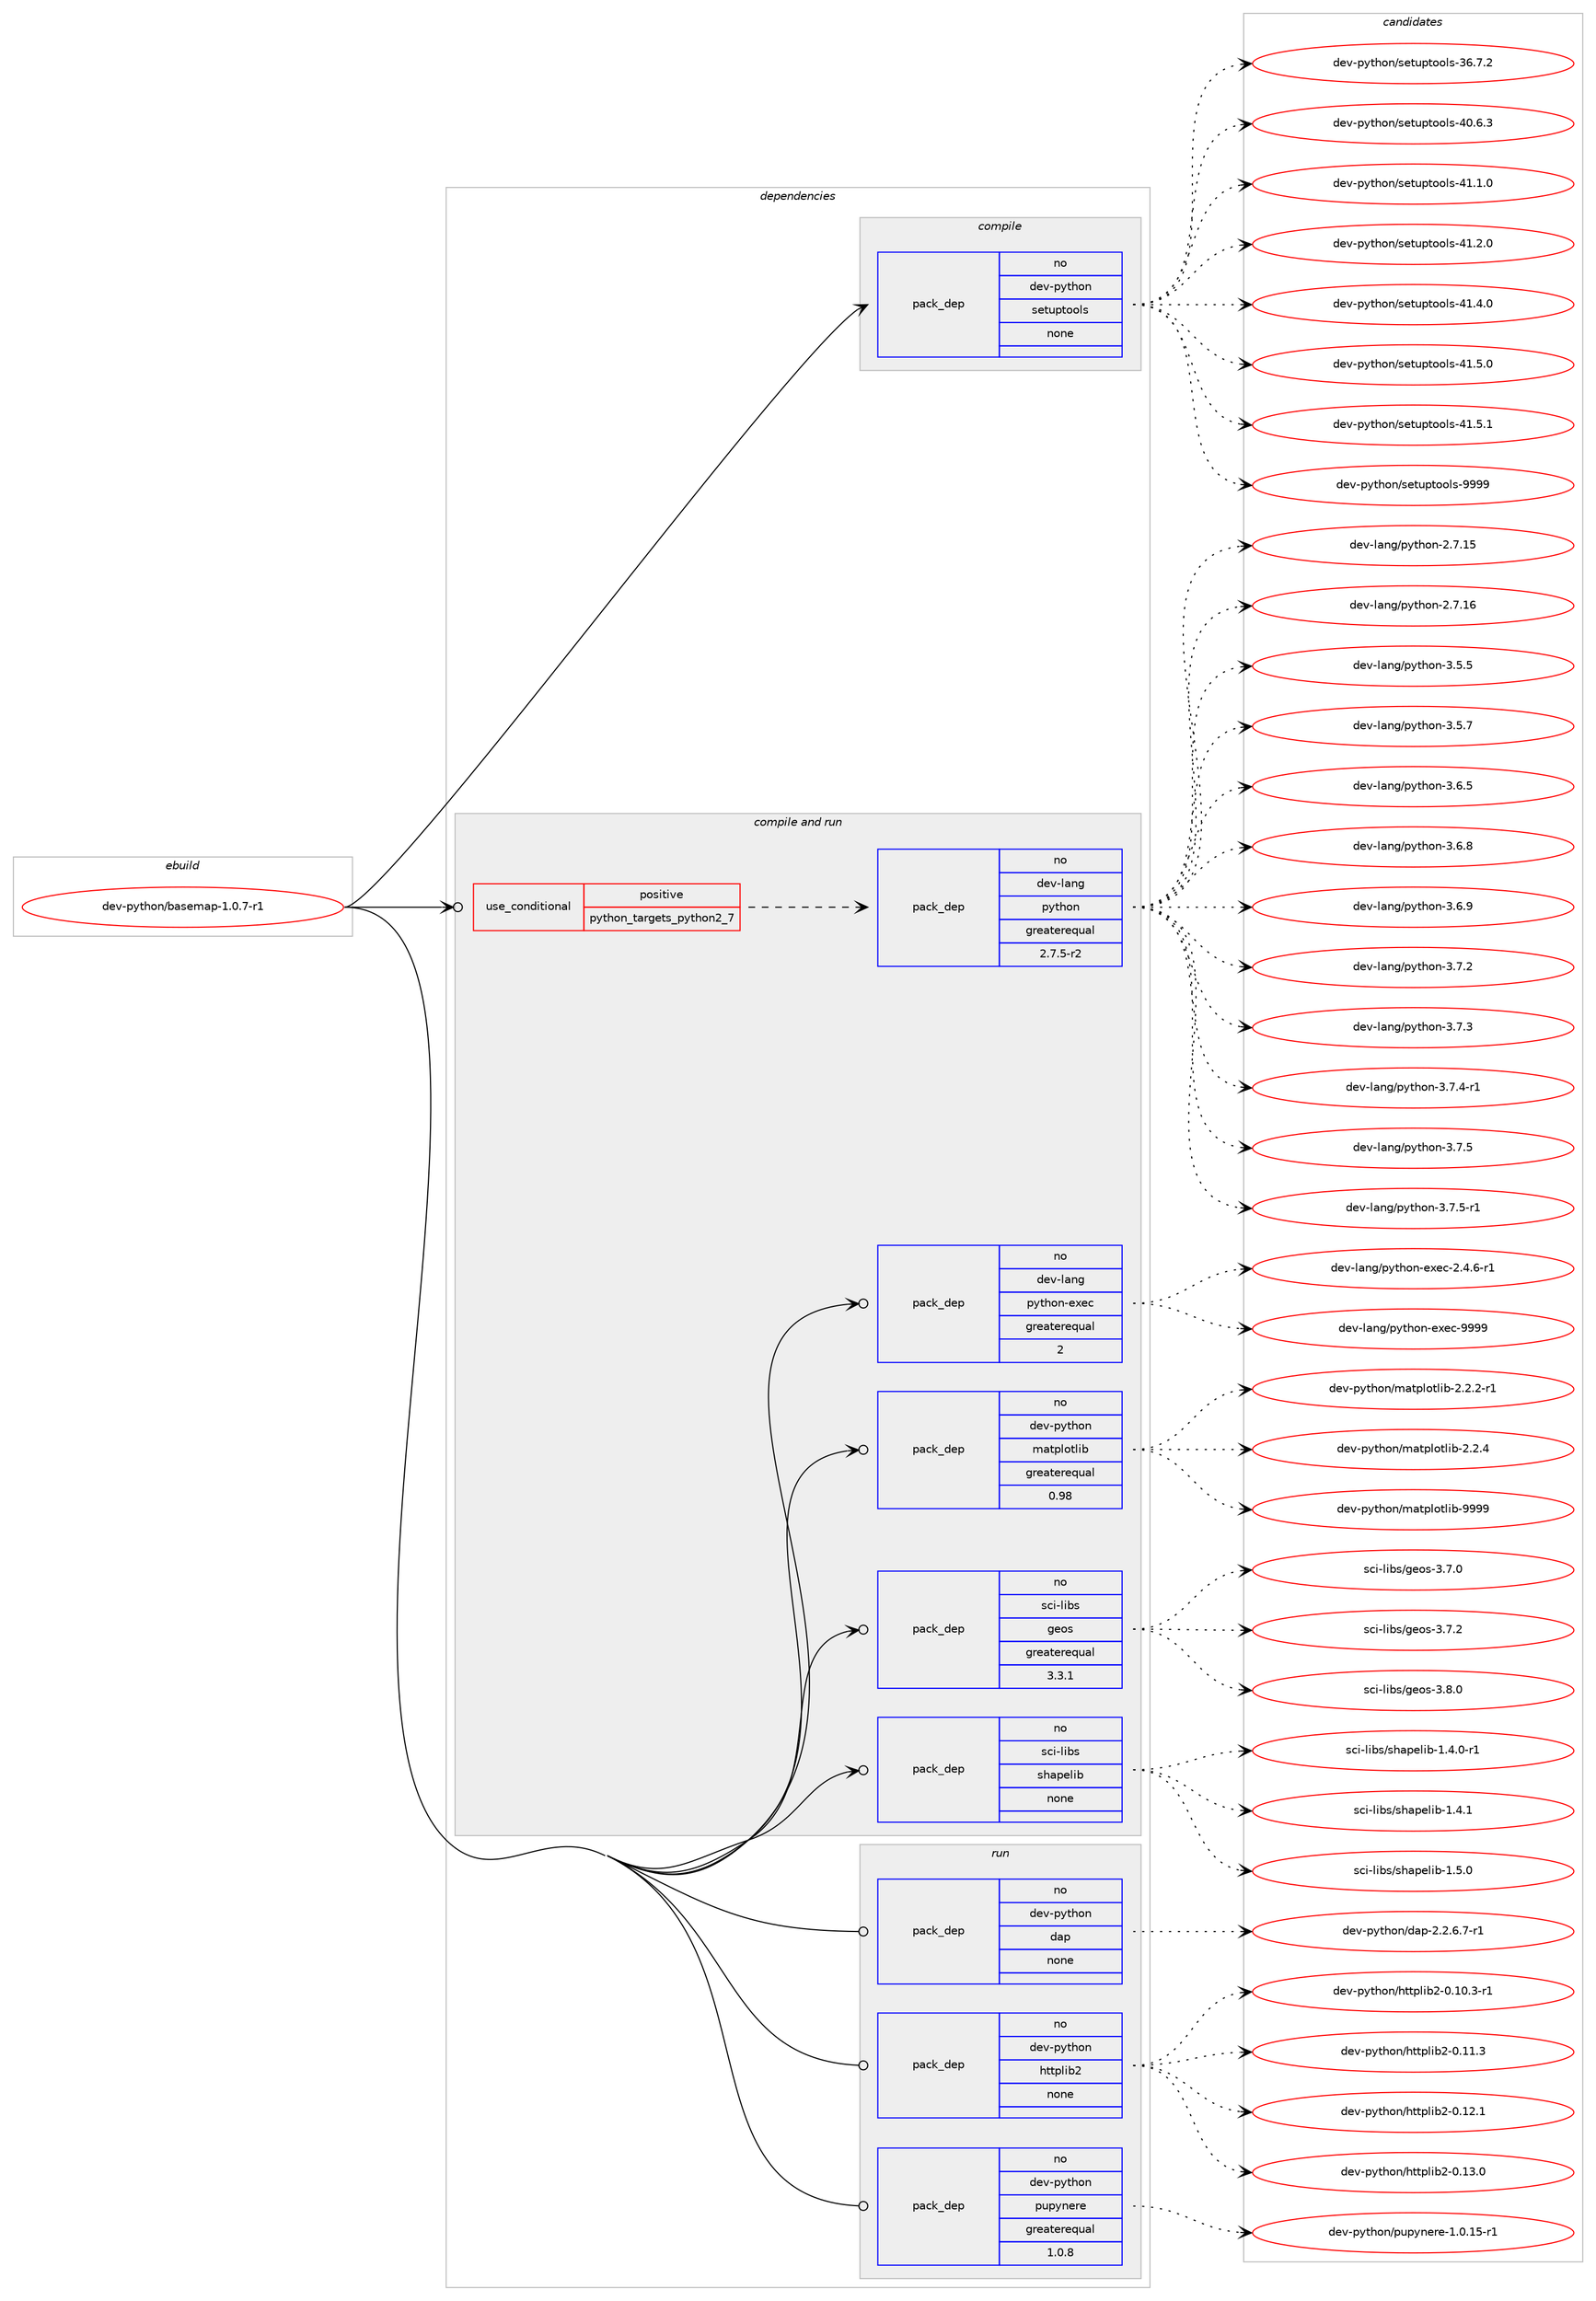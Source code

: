 digraph prolog {

# *************
# Graph options
# *************

newrank=true;
concentrate=true;
compound=true;
graph [rankdir=LR,fontname=Helvetica,fontsize=10,ranksep=1.5];#, ranksep=2.5, nodesep=0.2];
edge  [arrowhead=vee];
node  [fontname=Helvetica,fontsize=10];

# **********
# The ebuild
# **********

subgraph cluster_leftcol {
color=gray;
rank=same;
label=<<i>ebuild</i>>;
id [label="dev-python/basemap-1.0.7-r1", color=red, width=4, href="../dev-python/basemap-1.0.7-r1.svg"];
}

# ****************
# The dependencies
# ****************

subgraph cluster_midcol {
color=gray;
label=<<i>dependencies</i>>;
subgraph cluster_compile {
fillcolor="#eeeeee";
style=filled;
label=<<i>compile</i>>;
subgraph pack447796 {
dependency596306 [label=<<TABLE BORDER="0" CELLBORDER="1" CELLSPACING="0" CELLPADDING="4" WIDTH="220"><TR><TD ROWSPAN="6" CELLPADDING="30">pack_dep</TD></TR><TR><TD WIDTH="110">no</TD></TR><TR><TD>dev-python</TD></TR><TR><TD>setuptools</TD></TR><TR><TD>none</TD></TR><TR><TD></TD></TR></TABLE>>, shape=none, color=blue];
}
id:e -> dependency596306:w [weight=20,style="solid",arrowhead="vee"];
}
subgraph cluster_compileandrun {
fillcolor="#eeeeee";
style=filled;
label=<<i>compile and run</i>>;
subgraph cond136736 {
dependency596307 [label=<<TABLE BORDER="0" CELLBORDER="1" CELLSPACING="0" CELLPADDING="4"><TR><TD ROWSPAN="3" CELLPADDING="10">use_conditional</TD></TR><TR><TD>positive</TD></TR><TR><TD>python_targets_python2_7</TD></TR></TABLE>>, shape=none, color=red];
subgraph pack447797 {
dependency596308 [label=<<TABLE BORDER="0" CELLBORDER="1" CELLSPACING="0" CELLPADDING="4" WIDTH="220"><TR><TD ROWSPAN="6" CELLPADDING="30">pack_dep</TD></TR><TR><TD WIDTH="110">no</TD></TR><TR><TD>dev-lang</TD></TR><TR><TD>python</TD></TR><TR><TD>greaterequal</TD></TR><TR><TD>2.7.5-r2</TD></TR></TABLE>>, shape=none, color=blue];
}
dependency596307:e -> dependency596308:w [weight=20,style="dashed",arrowhead="vee"];
}
id:e -> dependency596307:w [weight=20,style="solid",arrowhead="odotvee"];
subgraph pack447798 {
dependency596309 [label=<<TABLE BORDER="0" CELLBORDER="1" CELLSPACING="0" CELLPADDING="4" WIDTH="220"><TR><TD ROWSPAN="6" CELLPADDING="30">pack_dep</TD></TR><TR><TD WIDTH="110">no</TD></TR><TR><TD>dev-lang</TD></TR><TR><TD>python-exec</TD></TR><TR><TD>greaterequal</TD></TR><TR><TD>2</TD></TR></TABLE>>, shape=none, color=blue];
}
id:e -> dependency596309:w [weight=20,style="solid",arrowhead="odotvee"];
subgraph pack447799 {
dependency596310 [label=<<TABLE BORDER="0" CELLBORDER="1" CELLSPACING="0" CELLPADDING="4" WIDTH="220"><TR><TD ROWSPAN="6" CELLPADDING="30">pack_dep</TD></TR><TR><TD WIDTH="110">no</TD></TR><TR><TD>dev-python</TD></TR><TR><TD>matplotlib</TD></TR><TR><TD>greaterequal</TD></TR><TR><TD>0.98</TD></TR></TABLE>>, shape=none, color=blue];
}
id:e -> dependency596310:w [weight=20,style="solid",arrowhead="odotvee"];
subgraph pack447800 {
dependency596311 [label=<<TABLE BORDER="0" CELLBORDER="1" CELLSPACING="0" CELLPADDING="4" WIDTH="220"><TR><TD ROWSPAN="6" CELLPADDING="30">pack_dep</TD></TR><TR><TD WIDTH="110">no</TD></TR><TR><TD>sci-libs</TD></TR><TR><TD>geos</TD></TR><TR><TD>greaterequal</TD></TR><TR><TD>3.3.1</TD></TR></TABLE>>, shape=none, color=blue];
}
id:e -> dependency596311:w [weight=20,style="solid",arrowhead="odotvee"];
subgraph pack447801 {
dependency596312 [label=<<TABLE BORDER="0" CELLBORDER="1" CELLSPACING="0" CELLPADDING="4" WIDTH="220"><TR><TD ROWSPAN="6" CELLPADDING="30">pack_dep</TD></TR><TR><TD WIDTH="110">no</TD></TR><TR><TD>sci-libs</TD></TR><TR><TD>shapelib</TD></TR><TR><TD>none</TD></TR><TR><TD></TD></TR></TABLE>>, shape=none, color=blue];
}
id:e -> dependency596312:w [weight=20,style="solid",arrowhead="odotvee"];
}
subgraph cluster_run {
fillcolor="#eeeeee";
style=filled;
label=<<i>run</i>>;
subgraph pack447802 {
dependency596313 [label=<<TABLE BORDER="0" CELLBORDER="1" CELLSPACING="0" CELLPADDING="4" WIDTH="220"><TR><TD ROWSPAN="6" CELLPADDING="30">pack_dep</TD></TR><TR><TD WIDTH="110">no</TD></TR><TR><TD>dev-python</TD></TR><TR><TD>dap</TD></TR><TR><TD>none</TD></TR><TR><TD></TD></TR></TABLE>>, shape=none, color=blue];
}
id:e -> dependency596313:w [weight=20,style="solid",arrowhead="odot"];
subgraph pack447803 {
dependency596314 [label=<<TABLE BORDER="0" CELLBORDER="1" CELLSPACING="0" CELLPADDING="4" WIDTH="220"><TR><TD ROWSPAN="6" CELLPADDING="30">pack_dep</TD></TR><TR><TD WIDTH="110">no</TD></TR><TR><TD>dev-python</TD></TR><TR><TD>httplib2</TD></TR><TR><TD>none</TD></TR><TR><TD></TD></TR></TABLE>>, shape=none, color=blue];
}
id:e -> dependency596314:w [weight=20,style="solid",arrowhead="odot"];
subgraph pack447804 {
dependency596315 [label=<<TABLE BORDER="0" CELLBORDER="1" CELLSPACING="0" CELLPADDING="4" WIDTH="220"><TR><TD ROWSPAN="6" CELLPADDING="30">pack_dep</TD></TR><TR><TD WIDTH="110">no</TD></TR><TR><TD>dev-python</TD></TR><TR><TD>pupynere</TD></TR><TR><TD>greaterequal</TD></TR><TR><TD>1.0.8</TD></TR></TABLE>>, shape=none, color=blue];
}
id:e -> dependency596315:w [weight=20,style="solid",arrowhead="odot"];
}
}

# **************
# The candidates
# **************

subgraph cluster_choices {
rank=same;
color=gray;
label=<<i>candidates</i>>;

subgraph choice447796 {
color=black;
nodesep=1;
choice100101118451121211161041111104711510111611711211611111110811545515446554650 [label="dev-python/setuptools-36.7.2", color=red, width=4,href="../dev-python/setuptools-36.7.2.svg"];
choice100101118451121211161041111104711510111611711211611111110811545524846544651 [label="dev-python/setuptools-40.6.3", color=red, width=4,href="../dev-python/setuptools-40.6.3.svg"];
choice100101118451121211161041111104711510111611711211611111110811545524946494648 [label="dev-python/setuptools-41.1.0", color=red, width=4,href="../dev-python/setuptools-41.1.0.svg"];
choice100101118451121211161041111104711510111611711211611111110811545524946504648 [label="dev-python/setuptools-41.2.0", color=red, width=4,href="../dev-python/setuptools-41.2.0.svg"];
choice100101118451121211161041111104711510111611711211611111110811545524946524648 [label="dev-python/setuptools-41.4.0", color=red, width=4,href="../dev-python/setuptools-41.4.0.svg"];
choice100101118451121211161041111104711510111611711211611111110811545524946534648 [label="dev-python/setuptools-41.5.0", color=red, width=4,href="../dev-python/setuptools-41.5.0.svg"];
choice100101118451121211161041111104711510111611711211611111110811545524946534649 [label="dev-python/setuptools-41.5.1", color=red, width=4,href="../dev-python/setuptools-41.5.1.svg"];
choice10010111845112121116104111110471151011161171121161111111081154557575757 [label="dev-python/setuptools-9999", color=red, width=4,href="../dev-python/setuptools-9999.svg"];
dependency596306:e -> choice100101118451121211161041111104711510111611711211611111110811545515446554650:w [style=dotted,weight="100"];
dependency596306:e -> choice100101118451121211161041111104711510111611711211611111110811545524846544651:w [style=dotted,weight="100"];
dependency596306:e -> choice100101118451121211161041111104711510111611711211611111110811545524946494648:w [style=dotted,weight="100"];
dependency596306:e -> choice100101118451121211161041111104711510111611711211611111110811545524946504648:w [style=dotted,weight="100"];
dependency596306:e -> choice100101118451121211161041111104711510111611711211611111110811545524946524648:w [style=dotted,weight="100"];
dependency596306:e -> choice100101118451121211161041111104711510111611711211611111110811545524946534648:w [style=dotted,weight="100"];
dependency596306:e -> choice100101118451121211161041111104711510111611711211611111110811545524946534649:w [style=dotted,weight="100"];
dependency596306:e -> choice10010111845112121116104111110471151011161171121161111111081154557575757:w [style=dotted,weight="100"];
}
subgraph choice447797 {
color=black;
nodesep=1;
choice10010111845108971101034711212111610411111045504655464953 [label="dev-lang/python-2.7.15", color=red, width=4,href="../dev-lang/python-2.7.15.svg"];
choice10010111845108971101034711212111610411111045504655464954 [label="dev-lang/python-2.7.16", color=red, width=4,href="../dev-lang/python-2.7.16.svg"];
choice100101118451089711010347112121116104111110455146534653 [label="dev-lang/python-3.5.5", color=red, width=4,href="../dev-lang/python-3.5.5.svg"];
choice100101118451089711010347112121116104111110455146534655 [label="dev-lang/python-3.5.7", color=red, width=4,href="../dev-lang/python-3.5.7.svg"];
choice100101118451089711010347112121116104111110455146544653 [label="dev-lang/python-3.6.5", color=red, width=4,href="../dev-lang/python-3.6.5.svg"];
choice100101118451089711010347112121116104111110455146544656 [label="dev-lang/python-3.6.8", color=red, width=4,href="../dev-lang/python-3.6.8.svg"];
choice100101118451089711010347112121116104111110455146544657 [label="dev-lang/python-3.6.9", color=red, width=4,href="../dev-lang/python-3.6.9.svg"];
choice100101118451089711010347112121116104111110455146554650 [label="dev-lang/python-3.7.2", color=red, width=4,href="../dev-lang/python-3.7.2.svg"];
choice100101118451089711010347112121116104111110455146554651 [label="dev-lang/python-3.7.3", color=red, width=4,href="../dev-lang/python-3.7.3.svg"];
choice1001011184510897110103471121211161041111104551465546524511449 [label="dev-lang/python-3.7.4-r1", color=red, width=4,href="../dev-lang/python-3.7.4-r1.svg"];
choice100101118451089711010347112121116104111110455146554653 [label="dev-lang/python-3.7.5", color=red, width=4,href="../dev-lang/python-3.7.5.svg"];
choice1001011184510897110103471121211161041111104551465546534511449 [label="dev-lang/python-3.7.5-r1", color=red, width=4,href="../dev-lang/python-3.7.5-r1.svg"];
dependency596308:e -> choice10010111845108971101034711212111610411111045504655464953:w [style=dotted,weight="100"];
dependency596308:e -> choice10010111845108971101034711212111610411111045504655464954:w [style=dotted,weight="100"];
dependency596308:e -> choice100101118451089711010347112121116104111110455146534653:w [style=dotted,weight="100"];
dependency596308:e -> choice100101118451089711010347112121116104111110455146534655:w [style=dotted,weight="100"];
dependency596308:e -> choice100101118451089711010347112121116104111110455146544653:w [style=dotted,weight="100"];
dependency596308:e -> choice100101118451089711010347112121116104111110455146544656:w [style=dotted,weight="100"];
dependency596308:e -> choice100101118451089711010347112121116104111110455146544657:w [style=dotted,weight="100"];
dependency596308:e -> choice100101118451089711010347112121116104111110455146554650:w [style=dotted,weight="100"];
dependency596308:e -> choice100101118451089711010347112121116104111110455146554651:w [style=dotted,weight="100"];
dependency596308:e -> choice1001011184510897110103471121211161041111104551465546524511449:w [style=dotted,weight="100"];
dependency596308:e -> choice100101118451089711010347112121116104111110455146554653:w [style=dotted,weight="100"];
dependency596308:e -> choice1001011184510897110103471121211161041111104551465546534511449:w [style=dotted,weight="100"];
}
subgraph choice447798 {
color=black;
nodesep=1;
choice10010111845108971101034711212111610411111045101120101994550465246544511449 [label="dev-lang/python-exec-2.4.6-r1", color=red, width=4,href="../dev-lang/python-exec-2.4.6-r1.svg"];
choice10010111845108971101034711212111610411111045101120101994557575757 [label="dev-lang/python-exec-9999", color=red, width=4,href="../dev-lang/python-exec-9999.svg"];
dependency596309:e -> choice10010111845108971101034711212111610411111045101120101994550465246544511449:w [style=dotted,weight="100"];
dependency596309:e -> choice10010111845108971101034711212111610411111045101120101994557575757:w [style=dotted,weight="100"];
}
subgraph choice447799 {
color=black;
nodesep=1;
choice100101118451121211161041111104710997116112108111116108105984550465046504511449 [label="dev-python/matplotlib-2.2.2-r1", color=red, width=4,href="../dev-python/matplotlib-2.2.2-r1.svg"];
choice10010111845112121116104111110471099711611210811111610810598455046504652 [label="dev-python/matplotlib-2.2.4", color=red, width=4,href="../dev-python/matplotlib-2.2.4.svg"];
choice100101118451121211161041111104710997116112108111116108105984557575757 [label="dev-python/matplotlib-9999", color=red, width=4,href="../dev-python/matplotlib-9999.svg"];
dependency596310:e -> choice100101118451121211161041111104710997116112108111116108105984550465046504511449:w [style=dotted,weight="100"];
dependency596310:e -> choice10010111845112121116104111110471099711611210811111610810598455046504652:w [style=dotted,weight="100"];
dependency596310:e -> choice100101118451121211161041111104710997116112108111116108105984557575757:w [style=dotted,weight="100"];
}
subgraph choice447800 {
color=black;
nodesep=1;
choice11599105451081059811547103101111115455146554648 [label="sci-libs/geos-3.7.0", color=red, width=4,href="../sci-libs/geos-3.7.0.svg"];
choice11599105451081059811547103101111115455146554650 [label="sci-libs/geos-3.7.2", color=red, width=4,href="../sci-libs/geos-3.7.2.svg"];
choice11599105451081059811547103101111115455146564648 [label="sci-libs/geos-3.8.0", color=red, width=4,href="../sci-libs/geos-3.8.0.svg"];
dependency596311:e -> choice11599105451081059811547103101111115455146554648:w [style=dotted,weight="100"];
dependency596311:e -> choice11599105451081059811547103101111115455146554650:w [style=dotted,weight="100"];
dependency596311:e -> choice11599105451081059811547103101111115455146564648:w [style=dotted,weight="100"];
}
subgraph choice447801 {
color=black;
nodesep=1;
choice1159910545108105981154711510497112101108105984549465246484511449 [label="sci-libs/shapelib-1.4.0-r1", color=red, width=4,href="../sci-libs/shapelib-1.4.0-r1.svg"];
choice115991054510810598115471151049711210110810598454946524649 [label="sci-libs/shapelib-1.4.1", color=red, width=4,href="../sci-libs/shapelib-1.4.1.svg"];
choice115991054510810598115471151049711210110810598454946534648 [label="sci-libs/shapelib-1.5.0", color=red, width=4,href="../sci-libs/shapelib-1.5.0.svg"];
dependency596312:e -> choice1159910545108105981154711510497112101108105984549465246484511449:w [style=dotted,weight="100"];
dependency596312:e -> choice115991054510810598115471151049711210110810598454946524649:w [style=dotted,weight="100"];
dependency596312:e -> choice115991054510810598115471151049711210110810598454946534648:w [style=dotted,weight="100"];
}
subgraph choice447802 {
color=black;
nodesep=1;
choice10010111845112121116104111110471009711245504650465446554511449 [label="dev-python/dap-2.2.6.7-r1", color=red, width=4,href="../dev-python/dap-2.2.6.7-r1.svg"];
dependency596313:e -> choice10010111845112121116104111110471009711245504650465446554511449:w [style=dotted,weight="100"];
}
subgraph choice447803 {
color=black;
nodesep=1;
choice10010111845112121116104111110471041161161121081059850454846494846514511449 [label="dev-python/httplib2-0.10.3-r1", color=red, width=4,href="../dev-python/httplib2-0.10.3-r1.svg"];
choice1001011184511212111610411111047104116116112108105985045484649494651 [label="dev-python/httplib2-0.11.3", color=red, width=4,href="../dev-python/httplib2-0.11.3.svg"];
choice1001011184511212111610411111047104116116112108105985045484649504649 [label="dev-python/httplib2-0.12.1", color=red, width=4,href="../dev-python/httplib2-0.12.1.svg"];
choice1001011184511212111610411111047104116116112108105985045484649514648 [label="dev-python/httplib2-0.13.0", color=red, width=4,href="../dev-python/httplib2-0.13.0.svg"];
dependency596314:e -> choice10010111845112121116104111110471041161161121081059850454846494846514511449:w [style=dotted,weight="100"];
dependency596314:e -> choice1001011184511212111610411111047104116116112108105985045484649494651:w [style=dotted,weight="100"];
dependency596314:e -> choice1001011184511212111610411111047104116116112108105985045484649504649:w [style=dotted,weight="100"];
dependency596314:e -> choice1001011184511212111610411111047104116116112108105985045484649514648:w [style=dotted,weight="100"];
}
subgraph choice447804 {
color=black;
nodesep=1;
choice1001011184511212111610411111047112117112121110101114101454946484649534511449 [label="dev-python/pupynere-1.0.15-r1", color=red, width=4,href="../dev-python/pupynere-1.0.15-r1.svg"];
dependency596315:e -> choice1001011184511212111610411111047112117112121110101114101454946484649534511449:w [style=dotted,weight="100"];
}
}

}
